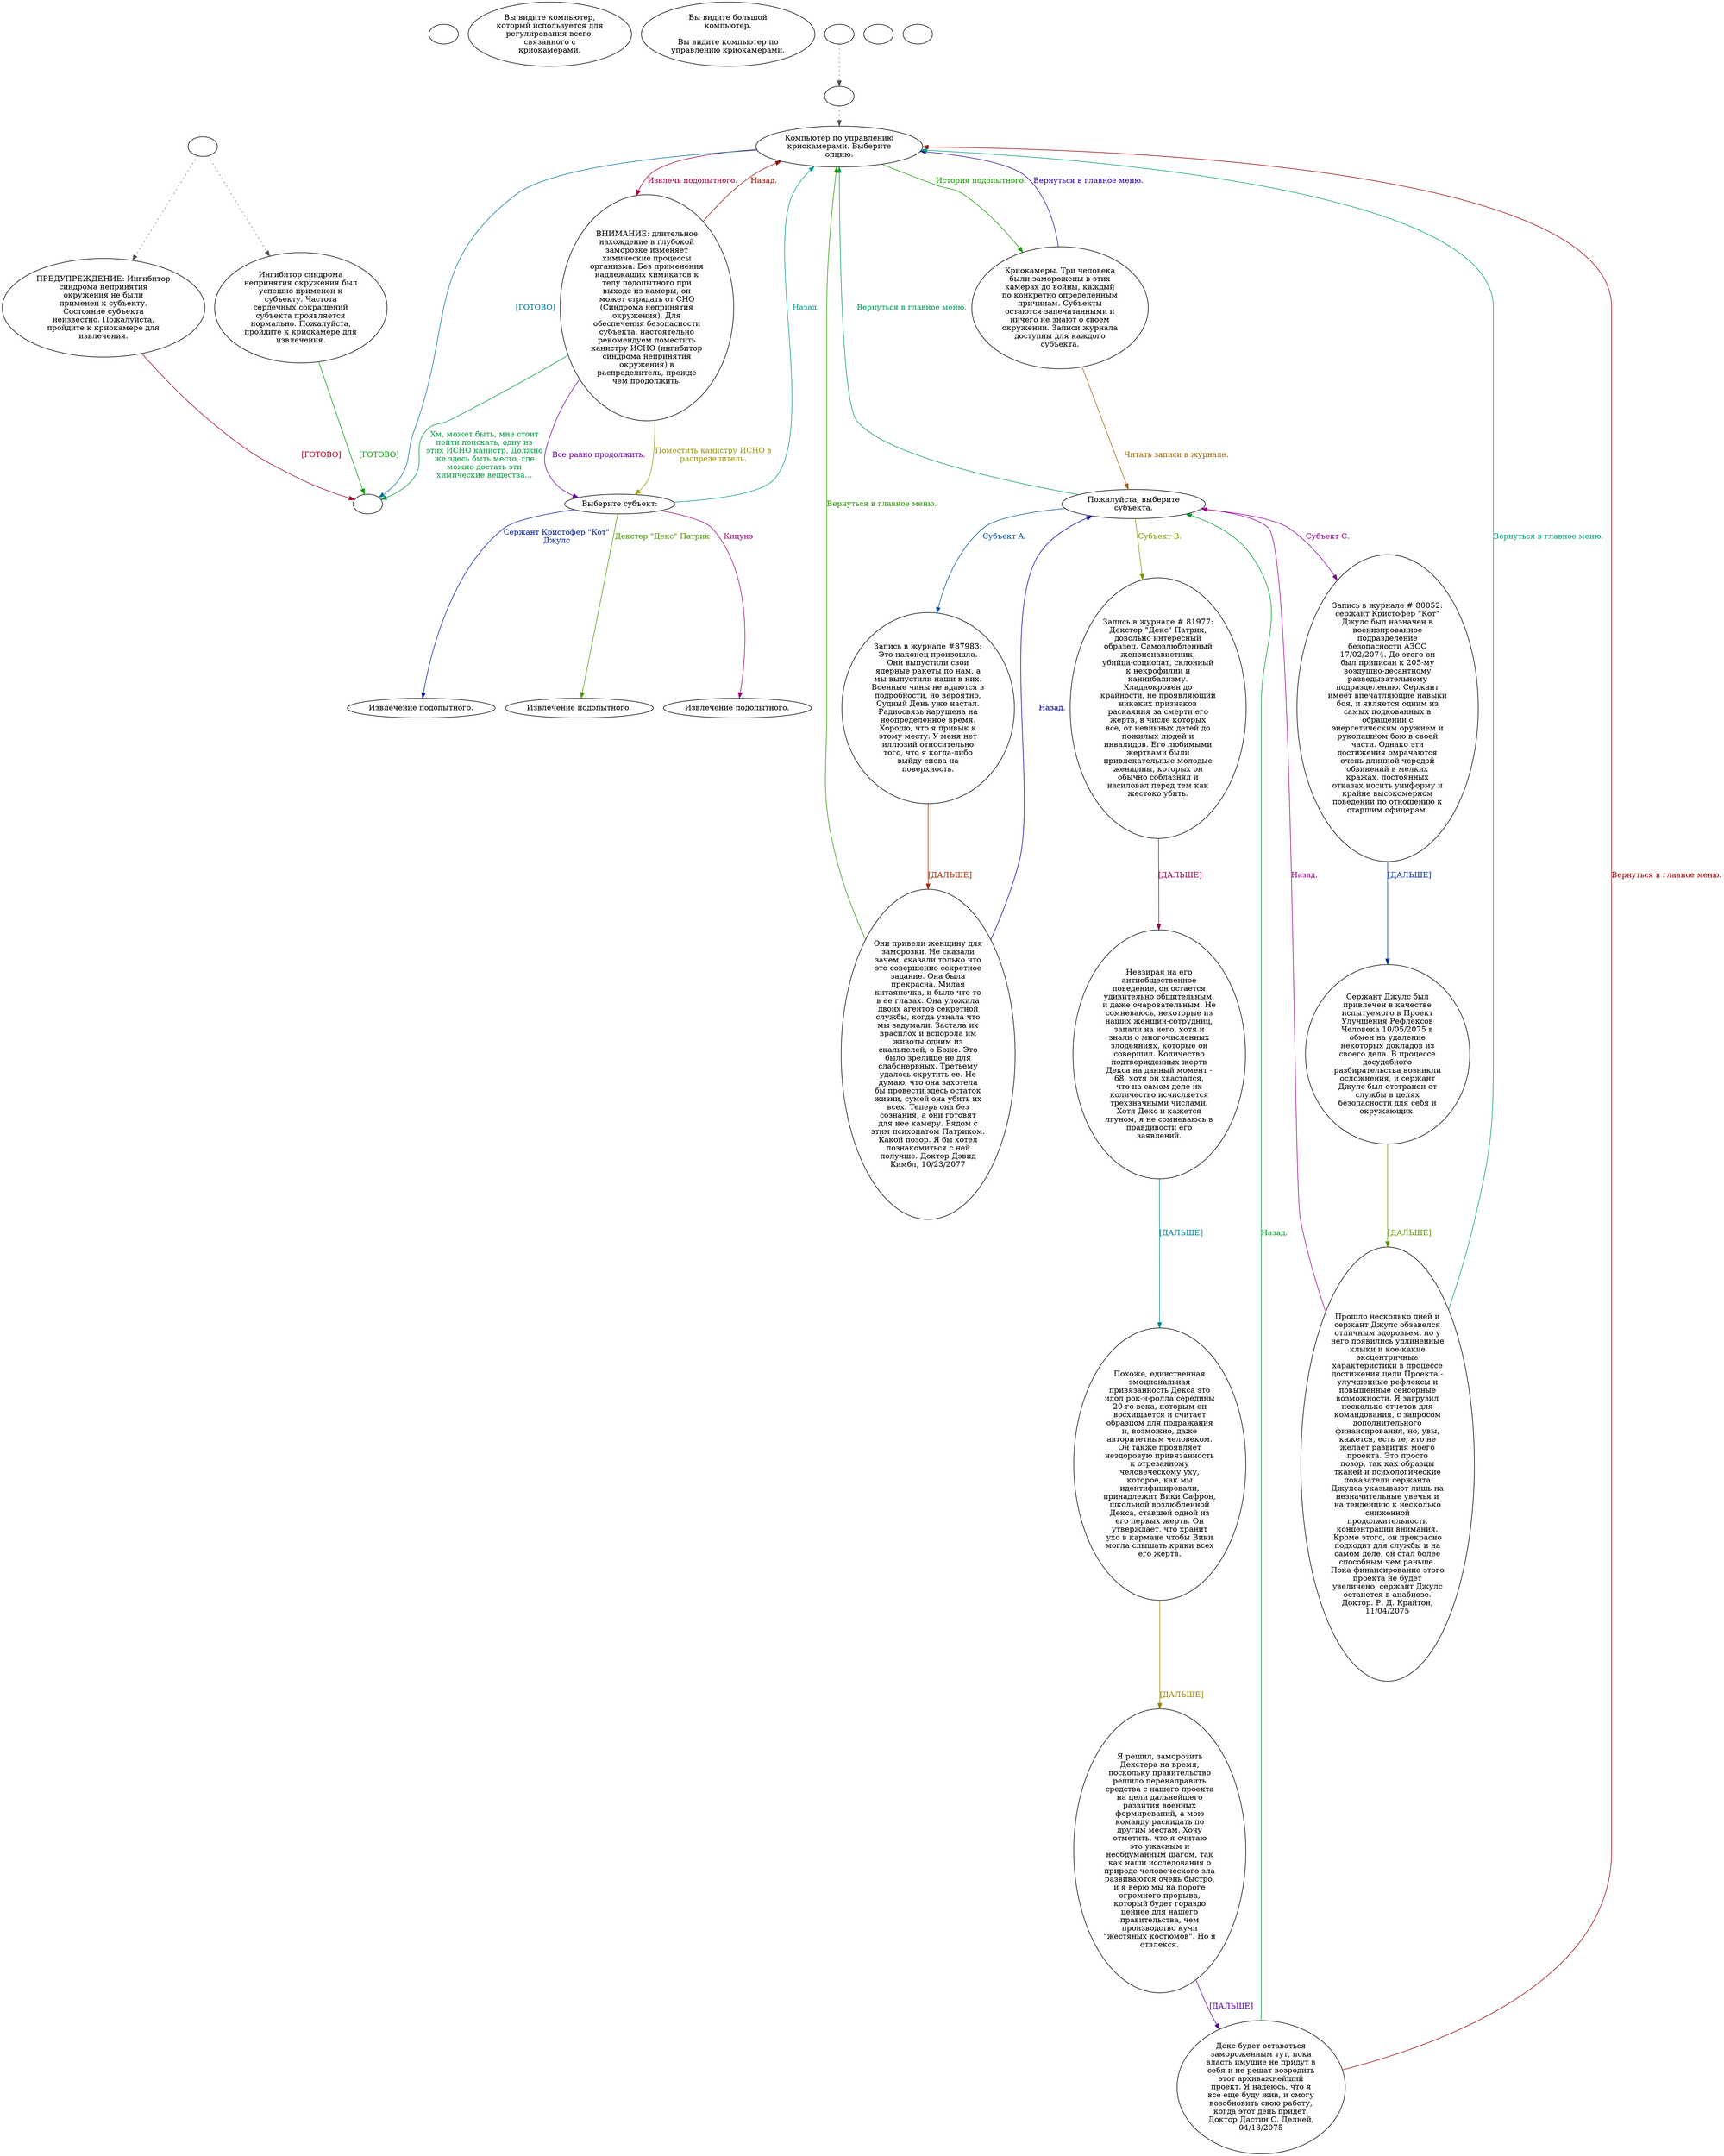 digraph epai13 {
  "start" [style=filled       fillcolor="#FFFFFF"       color="#000000"]
  "start" [label=""]
  "description_p_proc" [style=filled       fillcolor="#FFFFFF"       color="#000000"]
  "description_p_proc" [label="Вы видите компьютер,\nкоторый используется для\nрегулирования всего,\nсвязанного с\nкриокамерами."]
  "look_at_p_proc" [style=filled       fillcolor="#FFFFFF"       color="#000000"]
  "look_at_p_proc" [label="Вы видите большой\nкомпьютер.\n---\nВы видите компьютер по\nуправлению криокамерами."]
  "talk_p_proc" [style=filled       fillcolor="#FFFFFF"       color="#000000"]
  "talk_p_proc" -> "Node001" [style=dotted color="#555555"]
  "talk_p_proc" [label=""]
  "use_p_proc" [style=filled       fillcolor="#FFFFFF"       color="#000000"]
  "use_p_proc" -> "talk_p_proc" [style=dotted color="#555555"]
  "use_p_proc" [label=""]
  "pickup_p_proc" [style=filled       fillcolor="#FFFFFF"       color="#000000"]
  "pickup_p_proc" [label=""]
  "destroy_p_proc" [style=filled       fillcolor="#FFFFFF"       color="#000000"]
  "destroy_p_proc" [label=""]
  "Node001" [style=filled       fillcolor="#FFFFFF"       color="#000000"]
  "Node001" [label="Компьютер по управлению\nкриокамерами. Выберите\nопцию."]
  "Node001" -> "Node002" [label="История подопытного." color="#169900" fontcolor="#169900"]
  "Node001" -> "Node001a" [label="Извлечь подопытного." color="#990043" fontcolor="#990043"]
  "Node001" -> "Node999" [label="[ГОТОВО]" color="#007099" fontcolor="#007099"]
  "Node001a" [style=filled       fillcolor="#FFFFFF"       color="#000000"]
  "Node001a" [label="ВНИМАНИЕ: длительное\nнахождение в глубокой\nзаморозке изменяет\nхимические процессы\nорганизма. Без применения\nнадлежащих химикатов к\nтелу подопытного при\nвыходе из камеры, он\nможет страдать от СНО\n(Синдрома непринятия\nокружения). Для\nобеспечения безопасности\nсубъекта, настоятельно\nрекомендуем поместить\nканистру ИСНО (ингибитор\nсиндрома непринятия\nокружения) в\nраспределитель, прежде\nчем продолжить."]
  "Node001a" -> "Node001b" [label="Поместить канистру ИСНО в\nраспределитель." color="#999600" fontcolor="#999600"]
  "Node001a" -> "Node001b" [label="Все равно продолжить." color="#690099" fontcolor="#690099"]
  "Node001a" -> "Node999" [label="Хм, может быть, мне стоит\nпойти поискать, одну из\nэтих ИСНО канистр. Должно\nже здесь быть место, где\nможно достать эти\nхимические вещества..." color="#00993C" fontcolor="#00993C"]
  "Node001a" -> "Node001" [label="Назад." color="#991000" fontcolor="#991000"]
  "Node001b" [style=filled       fillcolor="#FFFFFF"       color="#000000"]
  "Node001b" [label="Выберите субъект:"]
  "Node001b" -> "Node004" [label="Сержант Кристофер \"Кот\"\nДжулс" color="#001D99" fontcolor="#001D99"]
  "Node001b" -> "Node006" [label="Декстер \"Декс\" Патрик" color="#4A9900" fontcolor="#4A9900"]
  "Node001b" -> "Node005" [label="Кицунэ" color="#990076" fontcolor="#990076"]
  "Node001b" -> "Node001" [label="Назад." color="#00998F" fontcolor="#00998F"]
  "Node002" [style=filled       fillcolor="#FFFFFF"       color="#000000"]
  "Node002" [label="Криокамеры. Три человека\nбыли заморожены в этих\nкамерах до войны, каждый\nпо конкретно определенным\nпричинам. Субъекты\nостаются запечатанными и\nничего не знают о своем\nокружении. Записи журнала\nдоступны для каждого\nсубъекта."]
  "Node002" -> "Node007" [label="Читать записи в журнале." color="#996200" fontcolor="#996200"]
  "Node002" -> "Node001" [label="Вернуться в главное меню." color="#360099" fontcolor="#360099"]
  "Node003" [style=filled       fillcolor="#FFFFFF"       color="#000000"]
  "Node003" -> "Node003a" [style=dotted color="#555555"]
  "Node003" -> "Node003b" [style=dotted color="#555555"]
  "Node003" [label=""]
  "Node003a" [style=filled       fillcolor="#FFFFFF"       color="#000000"]
  "Node003a" [label="Ингибитор синдрома\nнепринятия окружения был\nуспешно применен к\nсубъекту. Частота\nсердечных сокращений\nсубъекта проявляется\nнормально. Пожалуйста,\nпройдите к криокамере для\nизвлечения."]
  "Node003a" -> "Node999" [label="[ГОТОВО]" color="#009909" fontcolor="#009909"]
  "Node003b" [style=filled       fillcolor="#FFFFFF"       color="#000000"]
  "Node003b" [label="ПРЕДУПРЕЖДЕНИЕ: Ингибитор\nсиндрома непринятия\nокружения не были\nприменен к субъекту.\nСостояние субъекта\nнеизвестно. Пожалуйста,\nпройдите к криокамере для\nизвлечения."]
  "Node003b" -> "Node999" [label="[ГОТОВО]" color="#990023" fontcolor="#990023"]
  "Node999" [style=filled       fillcolor="#FFFFFF"       color="#000000"]
  "Node999" [label=""]
  "Node004" [style=filled       fillcolor="#FFFFFF"       color="#000000"]
  "Node004" [label="Извлечение подопытного."]
  "Node005" [style=filled       fillcolor="#FFFFFF"       color="#000000"]
  "Node005" [label="Извлечение подопытного."]
  "Node006" [style=filled       fillcolor="#FFFFFF"       color="#000000"]
  "Node006" [label="Извлечение подопытного."]
  "Node007" [style=filled       fillcolor="#FFFFFF"       color="#000000"]
  "Node007" [label="Пожалуйста, выберите\nсубъекта."]
  "Node007" -> "Node008" [label="Субъект A." color="#005099" fontcolor="#005099"]
  "Node007" -> "Node010" [label="Субъект B." color="#7D9900" fontcolor="#7D9900"]
  "Node007" -> "Node015" [label="Субъект C." color="#890099" fontcolor="#890099"]
  "Node007" -> "Node001" [label="Вернуться в главное меню." color="#00995C" fontcolor="#00995C"]
  "Node008" [style=filled       fillcolor="#FFFFFF"       color="#000000"]
  "Node008" [label="Запись в журнале #87983:\nЭто наконец произошло.\nОни выпустили свои\nядерные ракеты по нам, а\nмы выпустили наши в них.\nВоенные чины не вдаются в\nподробности, но вероятно,\nСудный День уже настал.\nРадиосвязь нарушена на\nнеопределенное время.\nХорошо, что я привык к\nэтому месту. У меня нет\nиллюзий относительно\nтого, что я когда-либо\nвыйду снова на\nповерхность."]
  "Node008" -> "Node009" [label="[ДАЛЬШЕ]" color="#992F00" fontcolor="#992F00"]
  "Node009" [style=filled       fillcolor="#FFFFFF"       color="#000000"]
  "Node009" [label="Они привели женщину для\nзаморозки. Не сказали\nзачем, сказали только что\nэто совершенно секретное\nзадание. Она была\nпрекрасна. Милая\nкитаяночка, и было что-то\nв ее глазах. Она уложила\nдвоих агентов секретной\nслужбы, когда узнала что\nмы задумали. Застала их\nврасплох и вспорола им\nживоты одним из\nскальпелей, о Боже. Это\nбыло зрелище не для\nслабонервных. Третьему\nудалось скрутить ее. Не\nдумаю, что она захотела\nбы провести здесь остаток\nжизни, сумей она убить их\nвсех. Теперь она без\nсознания, а они готовят\nдля нее камеру. Рядом с\nэтим психопатом Патриком.\nКакой позор. Я бы хотел\nпознакомиться с ней\nполучше. Доктор Дэвид\nКимбл, 10/23/2077"]
  "Node009" -> "Node007" [label="Назад." color="#030099" fontcolor="#030099"]
  "Node009" -> "Node001" [label="Вернуться в главное меню." color="#2A9900" fontcolor="#2A9900"]
  "Node010" [style=filled       fillcolor="#FFFFFF"       color="#000000"]
  "Node010" [label="Запись в журнале # 81977:\nДекстер \"Декс\" Патрик,\nдовольно интересный\nобразец. Самовлюбленный\nженоненавистник,\nубийца-социопат, склонный\nк некрофилии и\nканнибализму.\nХладнокровен до\nкрайности, не проявляющий\nникаких признаков\nраскаяния за смерти его\nжертв, в числе которых\nвсе, от невинных детей до\nпожилых людей и\nинвалидов. Его любимыми\nжертвами были\nпривлекательные молодые\nженщины, которых он\nобычно соблазнял и\nнасиловал перед тем как\nжестоко убить."]
  "Node010" -> "Node011" [label="[ДАЛЬШЕ]" color="#990057" fontcolor="#990057"]
  "Node011" [style=filled       fillcolor="#FFFFFF"       color="#000000"]
  "Node011" [label="Невзирая на его\nантиобщественное\nповедение, он остается\nудивительно общительным,\nи даже очаровательным. Не\nсомневаюсь, некоторые из\nнаших женщин-сотрудниц,\nзапали на него, хотя и\nзнали о многочисленных\nзлодеяниях, которые он\nсовершил. Количество\nподтвержденных жертв\nДекса на данный момент -\n68, хотя он хвастался,\nчто на самом деле их\nколичество исчисляется\nтрехзначными числами.\nХотя Декс и кажется\nлгуном, я не сомневаюсь в\nправдивости его\nзаявлений."]
  "Node011" -> "Node012" [label="[ДАЛЬШЕ]" color="#008399" fontcolor="#008399"]
  "Node012" [style=filled       fillcolor="#FFFFFF"       color="#000000"]
  "Node012" [label="Похоже, единственная\nэмоциональная\nпривязанность Декса это\nидол рок-н-ролла середины\n20-го века, которым он\nвосхищается и считает\nобразцом для подражания\nи, возможно, даже\nавторитетным человеком.\nОн также проявляет\nнездоровую привязанность\nк отрезанному\nчеловеческому уху,\nкоторое, как мы\nидентифицировали,\nпринадлежит Вики Сафрон,\nшкольной возлюбленной\nДекса, ставшей одной из\nего первых жертв. Он\nутверждает, что хранит\nухо в кармане чтобы Вики\nмогла слышать крики всех\nего жертв."]
  "Node012" -> "Node013" [label="[ДАЛЬШЕ]" color="#998200" fontcolor="#998200"]
  "Node013" [style=filled       fillcolor="#FFFFFF"       color="#000000"]
  "Node013" [label="Я решил, заморозить\nДекстера на время,\nпоскольку правительство\nрешило перенаправить\nсредства с нашего проекта\nна цели дальнейшего\nразвития военных\nформирований, а мою\nкоманду раскидать по\nдругим местам. Хочу\nотметить, что я считаю\nэто ужасным и\nнеобдуманным шагом, так\nкак наши исследования о\nприроде человеческого зла\nразвиваются очень быстро,\nи я верю мы на пороге\nогромного прорыва,\nкоторый будет гораздо\nценнее для нашего\nправительства, чем\nпроизводство кучи\n\"жестяных костюмов\". Но я\nотвлекся."]
  "Node013" -> "Node014" [label="[ДАЛЬШЕ]" color="#550099" fontcolor="#550099"]
  "Node014" [style=filled       fillcolor="#FFFFFF"       color="#000000"]
  "Node014" [label="Декс будет оставаться\nзамороженным тут, пока\nвласть имущие не придут в\nсебя и не решат возродить\nэтот архиважнейший\nпроект. Я надеюсь, что я\nвсе еще буду жив, и смогу\nвозобновить свою работу,\nкогда этот день придет.\nДоктор Дастин С. Делней,\n04/13/2075"]
  "Node014" -> "Node007" [label="Назад." color="#009929" fontcolor="#009929"]
  "Node014" -> "Node001" [label="Вернуться в главное меню." color="#990004" fontcolor="#990004"]
  "Node015" [style=filled       fillcolor="#FFFFFF"       color="#000000"]
  "Node015" [label="Запись в журнале # 80052:\nсержант Кристофер \"Кот\"\nДжулс был назначен в\nвоенизированное\nподразделение\nбезопасности АЗОС\n17/02/2074. До этого он\nбыл приписан к 205-му\nвоздушно-десантному\nразведывательному\nподразделению. Сержант\nимеет впечатляющие навыки\nбоя, и является одним из\nсамых подкованных в\nобращении с\nэнергетическим оружием и\nрукопашном бою в своей\nчасти. Однако эти\nдостижения омрачаются\nочень длинной чередой\nобвинений в мелких\nкражах, постоянных\nотказах носить униформу и\nкрайне высокомерном\nповедении по отношению к\nстаршим офицерам."]
  "Node015" -> "Node016" [label="[ДАЛЬШЕ]" color="#003099" fontcolor="#003099"]
  "Node016" [style=filled       fillcolor="#FFFFFF"       color="#000000"]
  "Node016" [label="Сержант Джулс был\nпривлечен в качестве\nиспытуемого в Проект\nУлучшения Рефлексов\nЧеловека 10/05/2075 в\nобмен на удаление\nнекоторых докладов из\nсвоего дела. В процессе\nдосудебного\nразбирательства возникли\nосложнения, и сержант\nДжулс был отстранен от\nслужбы в целях\nбезопасности для себя и\nокружающих."]
  "Node016" -> "Node017" [label="[ДАЛЬШЕ]" color="#5D9900" fontcolor="#5D9900"]
  "Node017" [style=filled       fillcolor="#FFFFFF"       color="#000000"]
  "Node017" [label="Прошло несколько дней и\nсержант Джулс обзавелся\nотличным здоровьем, но у\nнего появились удлиненные\nклыки и кое-какие\nэксцентричные\nхарактеристики в процессе\nдостижения цели Проекта -\nулучшенные рефлексы и\nповышенные сенсорные\nвозможности. Я загрузил\nнесколько отчетов для\nкомандования, с запросом\nдополнительного\nфинансирования, но, увы,\nкажется, есть те, кто не\nжелает развития моего\nпроекта. Это просто\nпозор, так как образцы\nтканей и психологические\nпоказатели сержанта\nДжулса указывают лишь на\nнезначительные увечья и\nна тенденцию к несколько\nсниженной\nпродолжительности\nконцентрации внимания.\nКроме этого, он прекрасно\nподходит для службы и на\nсамом деле, он стал более\nспособным чем раньше.\nПока финансирование этого\nпроекта не будет\nувеличено, сержант Джулс\nостанется в анабиозе.\nДоктор. Р. Д. Крайтон,\n11/04/2075"]
  "Node017" -> "Node007" [label="Назад." color="#99008A" fontcolor="#99008A"]
  "Node017" -> "Node001" [label="Вернуться в главное меню." color="#00997C" fontcolor="#00997C"]
}